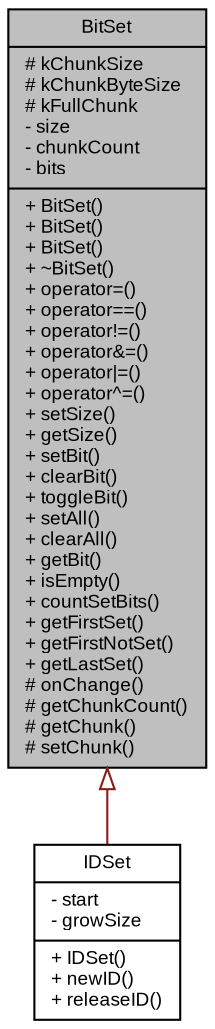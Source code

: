 digraph G
{
  bgcolor="transparent";
  edge [fontname="Arial",fontsize="9",labelfontname="Arial",labelfontsize="9"];
  node [fontname="Arial",fontsize="9",shape=record];
  Node1 [label="{BitSet\n|# kChunkSize\l# kChunkByteSize\l# kFullChunk\l- size\l- chunkCount\l- bits\l|+ BitSet()\l+ BitSet()\l+ BitSet()\l+ ~BitSet()\l+ operator=()\l+ operator==()\l+ operator!=()\l+ operator&=()\l+ operator\|=()\l+ operator^=()\l+ setSize()\l+ getSize()\l+ setBit()\l+ clearBit()\l+ toggleBit()\l+ setAll()\l+ clearAll()\l+ getBit()\l+ isEmpty()\l+ countSetBits()\l+ getFirstSet()\l+ getFirstNotSet()\l+ getLastSet()\l# onChange()\l# getChunkCount()\l# getChunk()\l# setChunk()\l}",height=0.2,width=0.4,color="black", fillcolor="grey75", style="filled" fontcolor="black"];
  Node1 -> Node2 [dir=back,color="firebrick4",fontsize="9",style="solid",arrowtail="empty",fontname="Arial"];
  Node2 [label="{IDSet\n|- start\l- growSize\l|+ IDSet()\l+ newID()\l+ releaseID()\l}",height=0.2,width=0.4,color="black",URL="$classSteinberg_1_1IDSet.html",tooltip="IDSet is a BitSet allowing to generate/release IDs starting with a given start offset..."];
}
